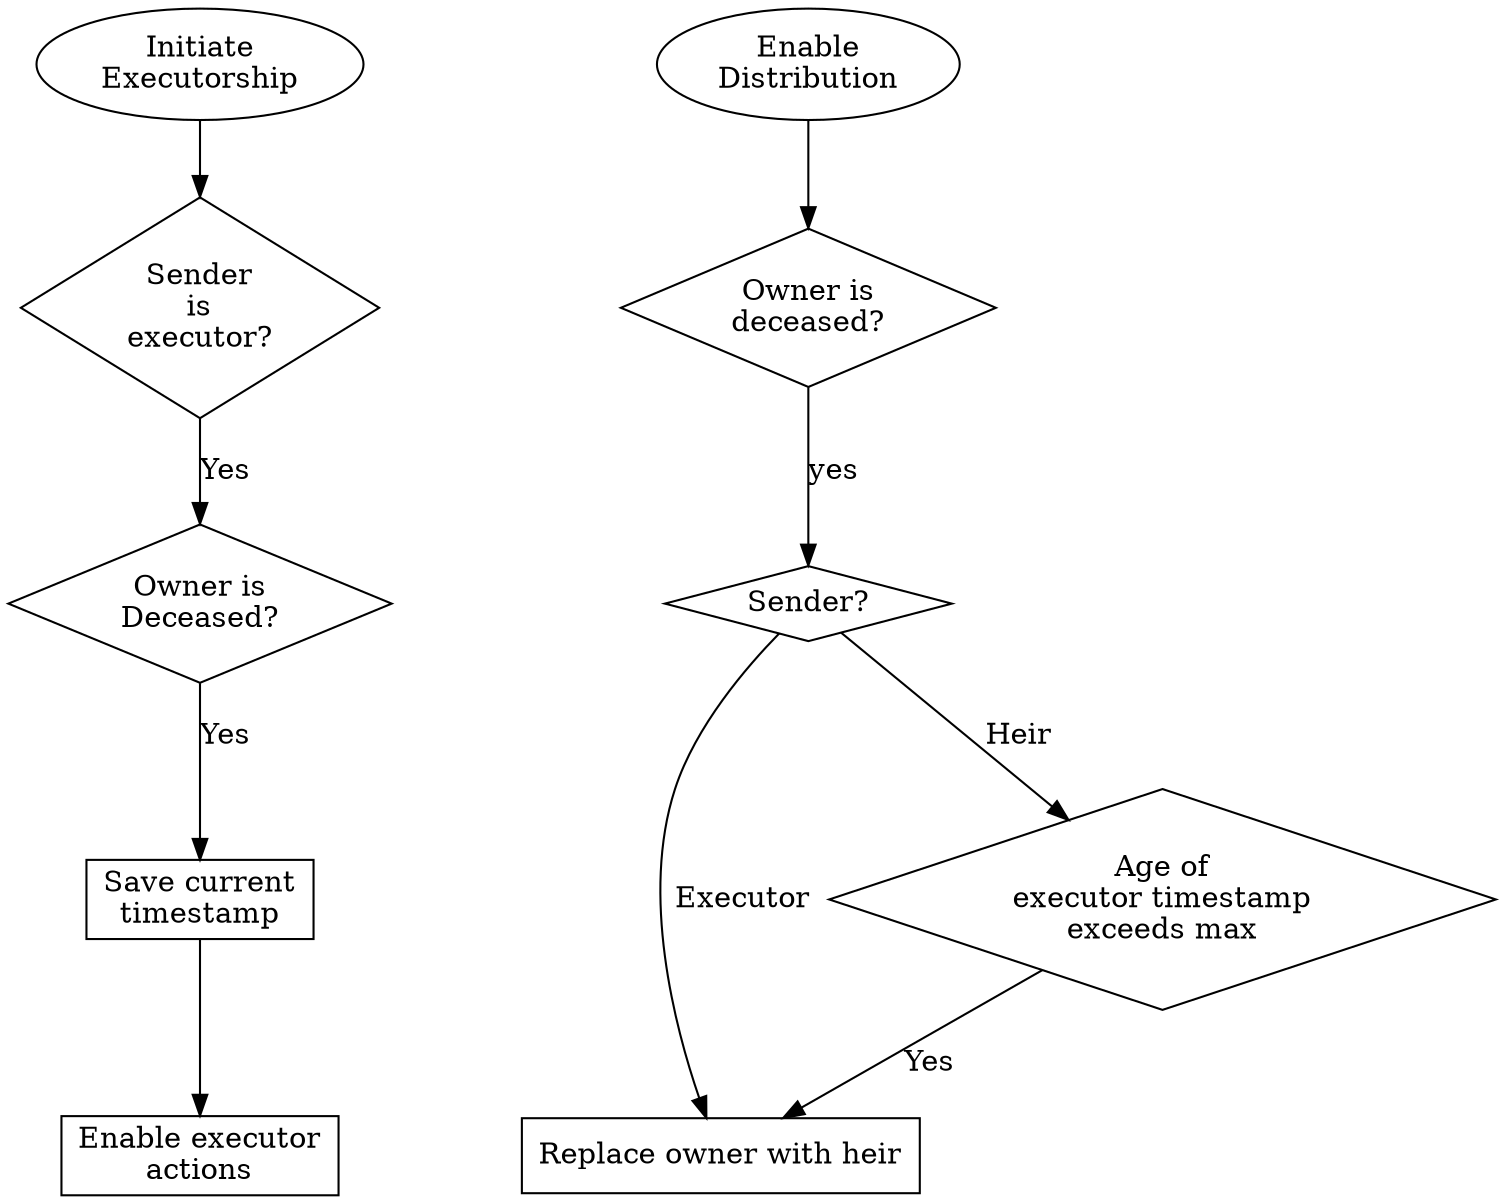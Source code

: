 digraph PostDeathWorkflow {
    # Initiate executorship nodes
    initiateExecutorship [label="Initiate\nExecutorship"]
    checkExecutorKey [label="Sender\nis\nexecutor?" shape="diamond"]
    isDead [label="Owner is\nDeceased?" shape="diamond"]
    setExecutorStartTimestamp [label="Save current\ntimestamp" shape="box"]
    enableExecutorActions [label="Enable executor\nactions" shape="box"]

    # Initiate executor connections
    initiateExecutorship -> checkExecutorKey
    checkExecutorKey -> isDead [label=Yes]
    isDead -> setExecutorStartTimestamp [label=Yes]
    setExecutorStartTimestamp -> enableExecutorActions

    # Enable distribution nodes
    enableDistribution [label="Enable\nDistribution"]
    isStillDead [label="Owner is\ndeceased?", shape=diamond]
    executorEnabledDistribution [label="Sender?" shape="diamond"]
    updateOwnerKeyToHeirKey [label="Replace owner with heir" shape="box"]
    executorMaxDurationExceeded [label="Age of\nexecutor timestamp\nexceeds max" shape=diamond]

    # Enable distribution connections
    enableDistribution -> isStillDead
    isStillDead -> executorEnabledDistribution [label=yes]
    executorEnabledDistribution -> updateOwnerKeyToHeirKey [label=Executor]
    executorEnabledDistribution -> executorMaxDurationExceeded [label=Heir]
    executorMaxDurationExceeded -> updateOwnerKeyToHeirKey [label=Yes]
}
